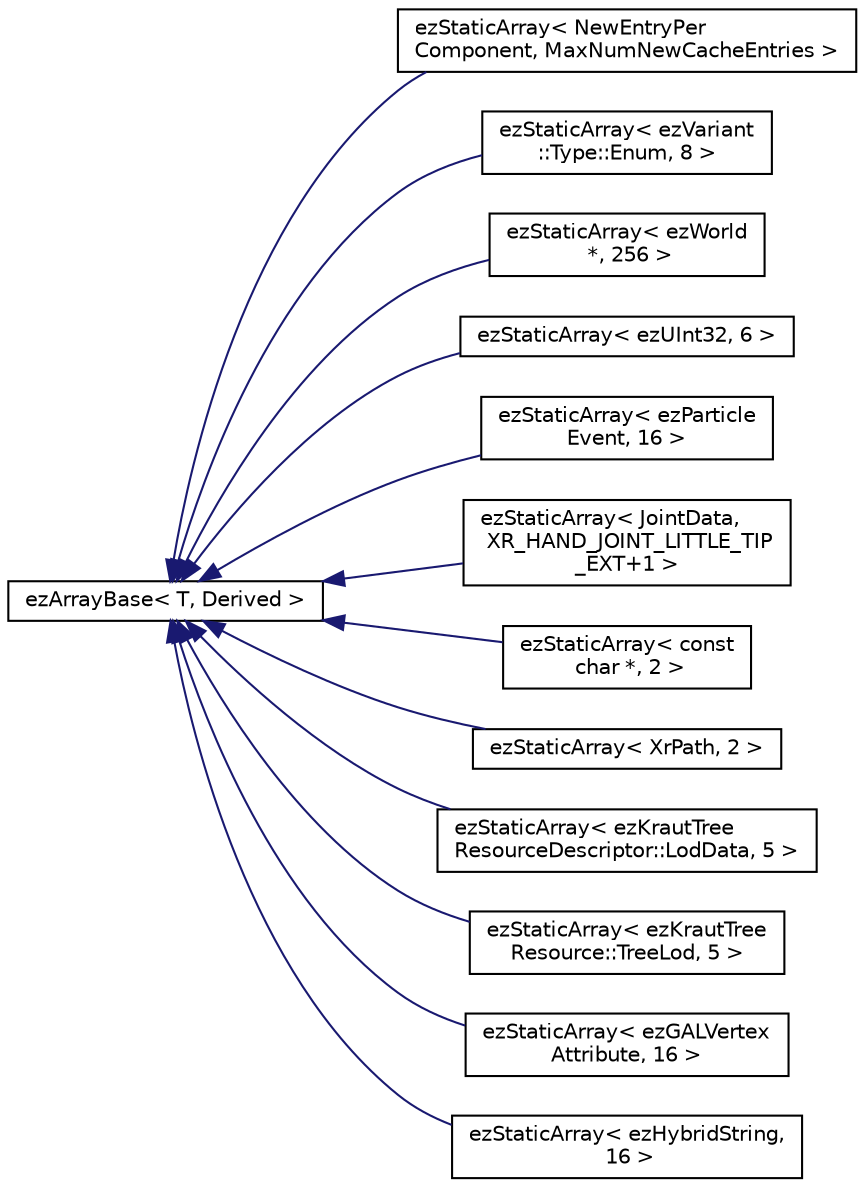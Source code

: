 digraph "Graphical Class Hierarchy"
{
 // LATEX_PDF_SIZE
  edge [fontname="Helvetica",fontsize="10",labelfontname="Helvetica",labelfontsize="10"];
  node [fontname="Helvetica",fontsize="10",shape=record];
  rankdir="LR";
  Node0 [label="ezArrayBase\< T, Derived \>",height=0.2,width=0.4,color="black", fillcolor="white", style="filled",URL="$dc/d59/classez_array_base.htm",tooltip="Base class for all array containers. Implements all the basic functionality that only require a point..."];
  Node0 -> Node1 [dir="back",color="midnightblue",fontsize="10",style="solid",fontname="Helvetica"];
  Node1 [label="ezStaticArray\< NewEntryPer\lComponent, MaxNumNewCacheEntries \>",height=0.2,width=0.4,color="black", fillcolor="white", style="filled",URL="$df/d5c/classez_static_array.htm",tooltip=" "];
  Node0 -> Node2 [dir="back",color="midnightblue",fontsize="10",style="solid",fontname="Helvetica"];
  Node2 [label="ezStaticArray\< ezVariant\l::Type::Enum, 8 \>",height=0.2,width=0.4,color="black", fillcolor="white", style="filled",URL="$df/d5c/classez_static_array.htm",tooltip=" "];
  Node0 -> Node3 [dir="back",color="midnightblue",fontsize="10",style="solid",fontname="Helvetica"];
  Node3 [label="ezStaticArray\< ezWorld\l *, 256 \>",height=0.2,width=0.4,color="black", fillcolor="white", style="filled",URL="$df/d5c/classez_static_array.htm",tooltip=" "];
  Node0 -> Node4 [dir="back",color="midnightblue",fontsize="10",style="solid",fontname="Helvetica"];
  Node4 [label="ezStaticArray\< ezUInt32, 6 \>",height=0.2,width=0.4,color="black", fillcolor="white", style="filled",URL="$df/d5c/classez_static_array.htm",tooltip=" "];
  Node0 -> Node5 [dir="back",color="midnightblue",fontsize="10",style="solid",fontname="Helvetica"];
  Node5 [label="ezStaticArray\< ezParticle\lEvent, 16 \>",height=0.2,width=0.4,color="black", fillcolor="white", style="filled",URL="$df/d5c/classez_static_array.htm",tooltip=" "];
  Node0 -> Node6 [dir="back",color="midnightblue",fontsize="10",style="solid",fontname="Helvetica"];
  Node6 [label="ezStaticArray\< JointData,\l XR_HAND_JOINT_LITTLE_TIP\l_EXT+1 \>",height=0.2,width=0.4,color="black", fillcolor="white", style="filled",URL="$df/d5c/classez_static_array.htm",tooltip=" "];
  Node0 -> Node7 [dir="back",color="midnightblue",fontsize="10",style="solid",fontname="Helvetica"];
  Node7 [label="ezStaticArray\< const\l char *, 2 \>",height=0.2,width=0.4,color="black", fillcolor="white", style="filled",URL="$df/d5c/classez_static_array.htm",tooltip=" "];
  Node0 -> Node8 [dir="back",color="midnightblue",fontsize="10",style="solid",fontname="Helvetica"];
  Node8 [label="ezStaticArray\< XrPath, 2 \>",height=0.2,width=0.4,color="black", fillcolor="white", style="filled",URL="$df/d5c/classez_static_array.htm",tooltip=" "];
  Node0 -> Node9 [dir="back",color="midnightblue",fontsize="10",style="solid",fontname="Helvetica"];
  Node9 [label="ezStaticArray\< ezKrautTree\lResourceDescriptor::LodData, 5 \>",height=0.2,width=0.4,color="black", fillcolor="white", style="filled",URL="$df/d5c/classez_static_array.htm",tooltip=" "];
  Node0 -> Node10 [dir="back",color="midnightblue",fontsize="10",style="solid",fontname="Helvetica"];
  Node10 [label="ezStaticArray\< ezKrautTree\lResource::TreeLod, 5 \>",height=0.2,width=0.4,color="black", fillcolor="white", style="filled",URL="$df/d5c/classez_static_array.htm",tooltip=" "];
  Node0 -> Node11 [dir="back",color="midnightblue",fontsize="10",style="solid",fontname="Helvetica"];
  Node11 [label="ezStaticArray\< ezGALVertex\lAttribute, 16 \>",height=0.2,width=0.4,color="black", fillcolor="white", style="filled",URL="$df/d5c/classez_static_array.htm",tooltip=" "];
  Node0 -> Node12 [dir="back",color="midnightblue",fontsize="10",style="solid",fontname="Helvetica"];
  Node12 [label="ezStaticArray\< ezHybridString,\l 16 \>",height=0.2,width=0.4,color="black", fillcolor="white", style="filled",URL="$df/d5c/classez_static_array.htm",tooltip=" "];
}
